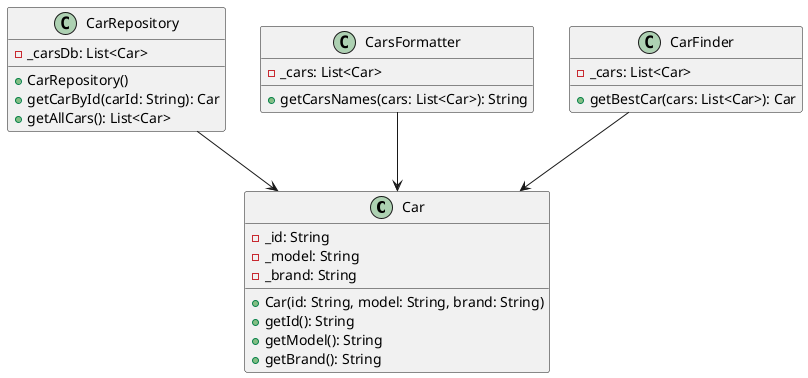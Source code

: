 @startuml
class Car {
        - _id: String
        - _model: String
        - _brand: String

        + Car(id: String, model: String, brand: String)
        + getId(): String
        + getModel(): String
        + getBrand(): String
    }

    class CarRepository {
        - _carsDb: List<Car>

        + CarRepository()
        + getCarById(carId: String): Car
        + getAllCars(): List<Car>
    }

    class CarsFormatter {
        - _cars: List<Car>
        + getCarsNames(cars: List<Car>): String
    }

    class CarFinder {
        - _cars: List<Car>
        + getBestCar(cars: List<Car>): Car
    }

    CarRepository --> Car 
    CarsFormatter --> Car 
    CarFinder --> Car 
@enduml